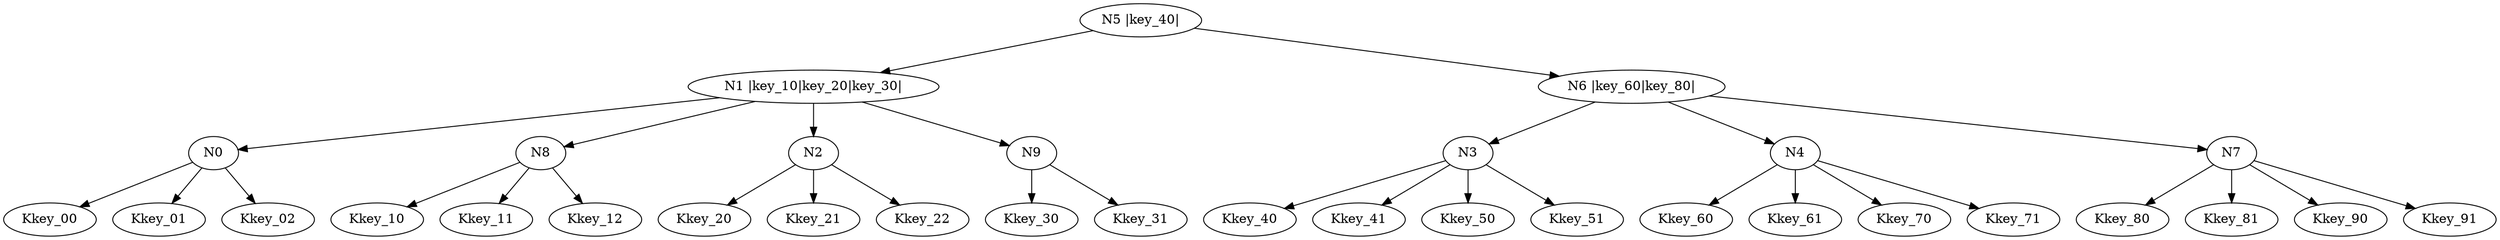 digraph G {
N5[label="N5 |key_40|"]N5 -> N1;
N1[label="N1 |key_10|key_20|key_30|"]N1 -> N0;
N0 -> Kkey_00;
N0 -> Kkey_01;
N0 -> Kkey_02;
N1 -> N8;
N8 -> Kkey_10;
N8 -> Kkey_11;
N8 -> Kkey_12;
N1 -> N2;
N2 -> Kkey_20;
N2 -> Kkey_21;
N2 -> Kkey_22;
N1 -> N9;
N9 -> Kkey_30;
N9 -> Kkey_31;
N5 -> N6;
N6[label="N6 |key_60|key_80|"]N6 -> N3;
N3 -> Kkey_40;
N3 -> Kkey_41;
N3 -> Kkey_50;
N3 -> Kkey_51;
N6 -> N4;
N4 -> Kkey_60;
N4 -> Kkey_61;
N4 -> Kkey_70;
N4 -> Kkey_71;
N6 -> N7;
N7 -> Kkey_80;
N7 -> Kkey_81;
N7 -> Kkey_90;
N7 -> Kkey_91;
}
